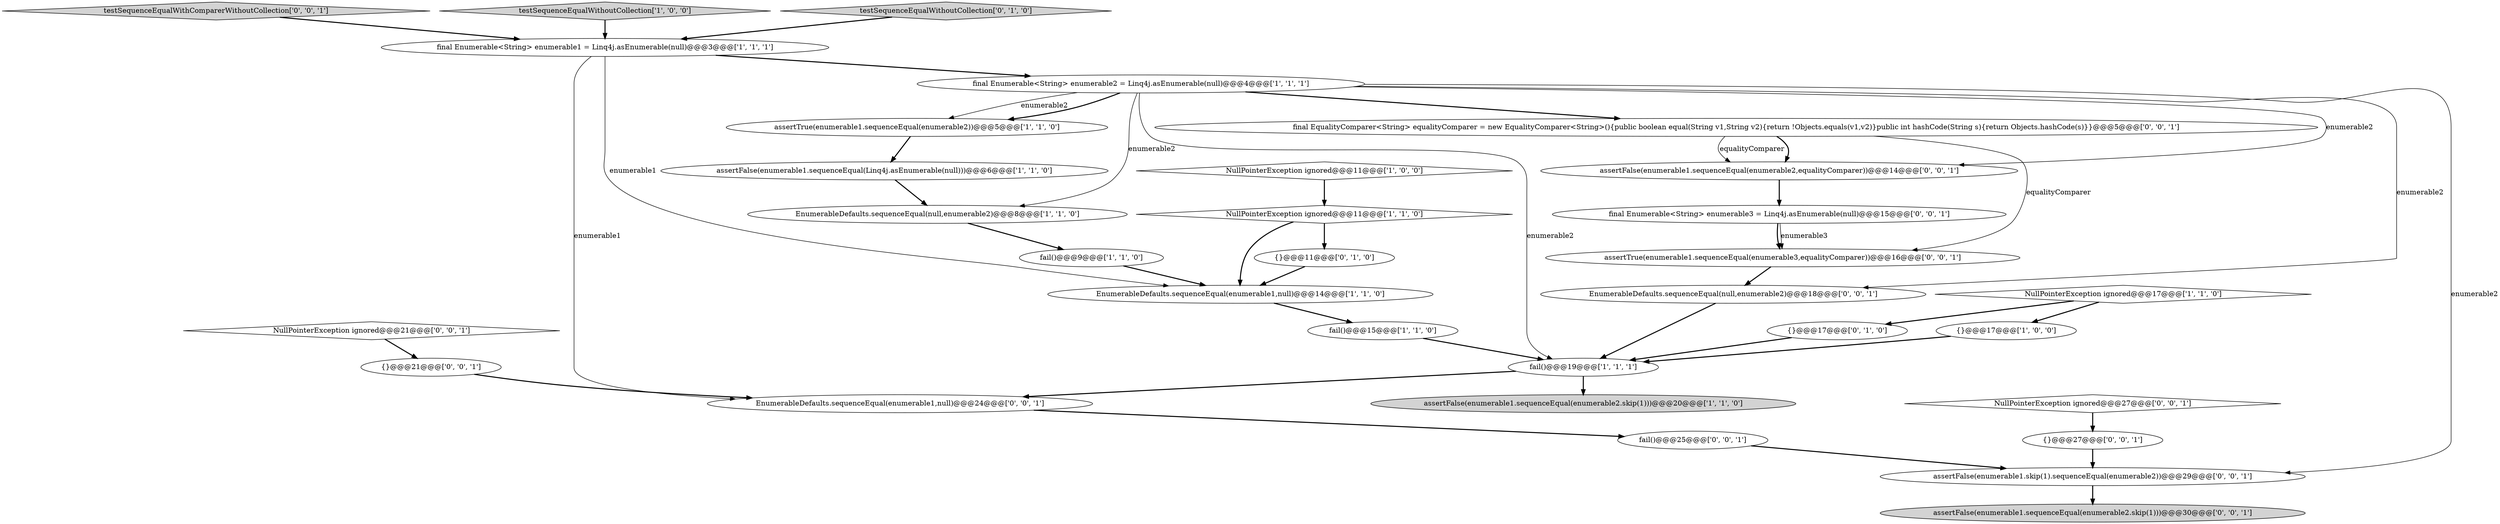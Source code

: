 digraph {
5 [style = filled, label = "final Enumerable<String> enumerable1 = Linq4j.asEnumerable(null)@@@3@@@['1', '1', '1']", fillcolor = white, shape = ellipse image = "AAA0AAABBB1BBB"];
30 [style = filled, label = "final EqualityComparer<String> equalityComparer = new EqualityComparer<String>(){public boolean equal(String v1,String v2){return !Objects.equals(v1,v2)}public int hashCode(String s){return Objects.hashCode(s)}}@@@5@@@['0', '0', '1']", fillcolor = white, shape = ellipse image = "AAA0AAABBB3BBB"];
28 [style = filled, label = "assertFalse(enumerable1.sequenceEqual(enumerable2.skip(1)))@@@30@@@['0', '0', '1']", fillcolor = lightgray, shape = ellipse image = "AAA0AAABBB3BBB"];
18 [style = filled, label = "{}@@@21@@@['0', '0', '1']", fillcolor = white, shape = ellipse image = "AAA0AAABBB3BBB"];
29 [style = filled, label = "assertTrue(enumerable1.sequenceEqual(enumerable3,equalityComparer))@@@16@@@['0', '0', '1']", fillcolor = white, shape = ellipse image = "AAA0AAABBB3BBB"];
27 [style = filled, label = "NullPointerException ignored@@@21@@@['0', '0', '1']", fillcolor = white, shape = diamond image = "AAA0AAABBB3BBB"];
11 [style = filled, label = "assertFalse(enumerable1.sequenceEqual(enumerable2.skip(1)))@@@20@@@['1', '1', '0']", fillcolor = lightgray, shape = ellipse image = "AAA0AAABBB1BBB"];
2 [style = filled, label = "NullPointerException ignored@@@11@@@['1', '0', '0']", fillcolor = white, shape = diamond image = "AAA0AAABBB1BBB"];
25 [style = filled, label = "EnumerableDefaults.sequenceEqual(enumerable1,null)@@@24@@@['0', '0', '1']", fillcolor = white, shape = ellipse image = "AAA0AAABBB3BBB"];
3 [style = filled, label = "{}@@@17@@@['1', '0', '0']", fillcolor = white, shape = ellipse image = "AAA0AAABBB1BBB"];
1 [style = filled, label = "EnumerableDefaults.sequenceEqual(enumerable1,null)@@@14@@@['1', '1', '0']", fillcolor = white, shape = ellipse image = "AAA0AAABBB1BBB"];
24 [style = filled, label = "NullPointerException ignored@@@27@@@['0', '0', '1']", fillcolor = white, shape = diamond image = "AAA0AAABBB3BBB"];
0 [style = filled, label = "EnumerableDefaults.sequenceEqual(null,enumerable2)@@@8@@@['1', '1', '0']", fillcolor = white, shape = ellipse image = "AAA0AAABBB1BBB"];
20 [style = filled, label = "fail()@@@25@@@['0', '0', '1']", fillcolor = white, shape = ellipse image = "AAA0AAABBB3BBB"];
23 [style = filled, label = "assertFalse(enumerable1.sequenceEqual(enumerable2,equalityComparer))@@@14@@@['0', '0', '1']", fillcolor = white, shape = ellipse image = "AAA0AAABBB3BBB"];
10 [style = filled, label = "final Enumerable<String> enumerable2 = Linq4j.asEnumerable(null)@@@4@@@['1', '1', '1']", fillcolor = white, shape = ellipse image = "AAA0AAABBB1BBB"];
17 [style = filled, label = "{}@@@17@@@['0', '1', '0']", fillcolor = white, shape = ellipse image = "AAA0AAABBB2BBB"];
16 [style = filled, label = "{}@@@11@@@['0', '1', '0']", fillcolor = white, shape = ellipse image = "AAA0AAABBB2BBB"];
26 [style = filled, label = "assertFalse(enumerable1.skip(1).sequenceEqual(enumerable2))@@@29@@@['0', '0', '1']", fillcolor = white, shape = ellipse image = "AAA0AAABBB3BBB"];
6 [style = filled, label = "assertFalse(enumerable1.sequenceEqual(Linq4j.asEnumerable(null)))@@@6@@@['1', '1', '0']", fillcolor = white, shape = ellipse image = "AAA0AAABBB1BBB"];
9 [style = filled, label = "fail()@@@15@@@['1', '1', '0']", fillcolor = white, shape = ellipse image = "AAA0AAABBB1BBB"];
13 [style = filled, label = "NullPointerException ignored@@@17@@@['1', '1', '0']", fillcolor = white, shape = diamond image = "AAA0AAABBB1BBB"];
7 [style = filled, label = "assertTrue(enumerable1.sequenceEqual(enumerable2))@@@5@@@['1', '1', '0']", fillcolor = white, shape = ellipse image = "AAA0AAABBB1BBB"];
21 [style = filled, label = "final Enumerable<String> enumerable3 = Linq4j.asEnumerable(null)@@@15@@@['0', '0', '1']", fillcolor = white, shape = ellipse image = "AAA0AAABBB3BBB"];
31 [style = filled, label = "EnumerableDefaults.sequenceEqual(null,enumerable2)@@@18@@@['0', '0', '1']", fillcolor = white, shape = ellipse image = "AAA0AAABBB3BBB"];
4 [style = filled, label = "fail()@@@9@@@['1', '1', '0']", fillcolor = white, shape = ellipse image = "AAA0AAABBB1BBB"];
19 [style = filled, label = "testSequenceEqualWithComparerWithoutCollection['0', '0', '1']", fillcolor = lightgray, shape = diamond image = "AAA0AAABBB3BBB"];
12 [style = filled, label = "testSequenceEqualWithoutCollection['1', '0', '0']", fillcolor = lightgray, shape = diamond image = "AAA0AAABBB1BBB"];
22 [style = filled, label = "{}@@@27@@@['0', '0', '1']", fillcolor = white, shape = ellipse image = "AAA0AAABBB3BBB"];
15 [style = filled, label = "testSequenceEqualWithoutCollection['0', '1', '0']", fillcolor = lightgray, shape = diamond image = "AAA0AAABBB2BBB"];
14 [style = filled, label = "fail()@@@19@@@['1', '1', '1']", fillcolor = white, shape = ellipse image = "AAA0AAABBB1BBB"];
8 [style = filled, label = "NullPointerException ignored@@@11@@@['1', '1', '0']", fillcolor = white, shape = diamond image = "AAA0AAABBB1BBB"];
31->14 [style = bold, label=""];
22->26 [style = bold, label=""];
5->10 [style = bold, label=""];
8->16 [style = bold, label=""];
27->18 [style = bold, label=""];
14->25 [style = bold, label=""];
10->7 [style = solid, label="enumerable2"];
12->5 [style = bold, label=""];
20->26 [style = bold, label=""];
29->31 [style = bold, label=""];
3->14 [style = bold, label=""];
30->23 [style = bold, label=""];
10->31 [style = solid, label="enumerable2"];
6->0 [style = bold, label=""];
30->29 [style = solid, label="equalityComparer"];
24->22 [style = bold, label=""];
10->7 [style = bold, label=""];
15->5 [style = bold, label=""];
1->9 [style = bold, label=""];
8->1 [style = bold, label=""];
19->5 [style = bold, label=""];
10->14 [style = solid, label="enumerable2"];
13->17 [style = bold, label=""];
25->20 [style = bold, label=""];
21->29 [style = bold, label=""];
10->26 [style = solid, label="enumerable2"];
13->3 [style = bold, label=""];
23->21 [style = bold, label=""];
16->1 [style = bold, label=""];
0->4 [style = bold, label=""];
17->14 [style = bold, label=""];
7->6 [style = bold, label=""];
9->14 [style = bold, label=""];
18->25 [style = bold, label=""];
5->25 [style = solid, label="enumerable1"];
4->1 [style = bold, label=""];
5->1 [style = solid, label="enumerable1"];
26->28 [style = bold, label=""];
10->0 [style = solid, label="enumerable2"];
30->23 [style = solid, label="equalityComparer"];
10->23 [style = solid, label="enumerable2"];
14->11 [style = bold, label=""];
10->30 [style = bold, label=""];
2->8 [style = bold, label=""];
21->29 [style = solid, label="enumerable3"];
}
